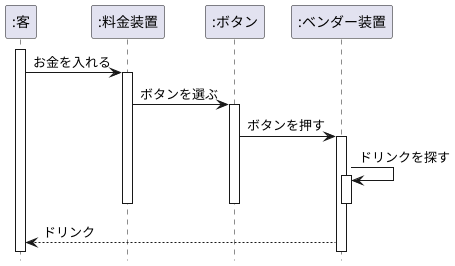 @startuml シーケンス図
    hide footbox
    participant ":客" as customer
    participant ":料金装置" as money
    participant ":ボタン" as button
    participant ":ベンダー装置" as bender

    activate customer
    customer -> money : お金を入れる

        activate money
        money -> button : ボタンを選ぶ

            activate button
            button -> bender : ボタンを押す

                activate bender
                bender -> bender : ドリンクを探す
                activate bender
                deactivate bender

            deactivate button

        deactivate money

    customer <-- bender : ドリンク    
@enduml